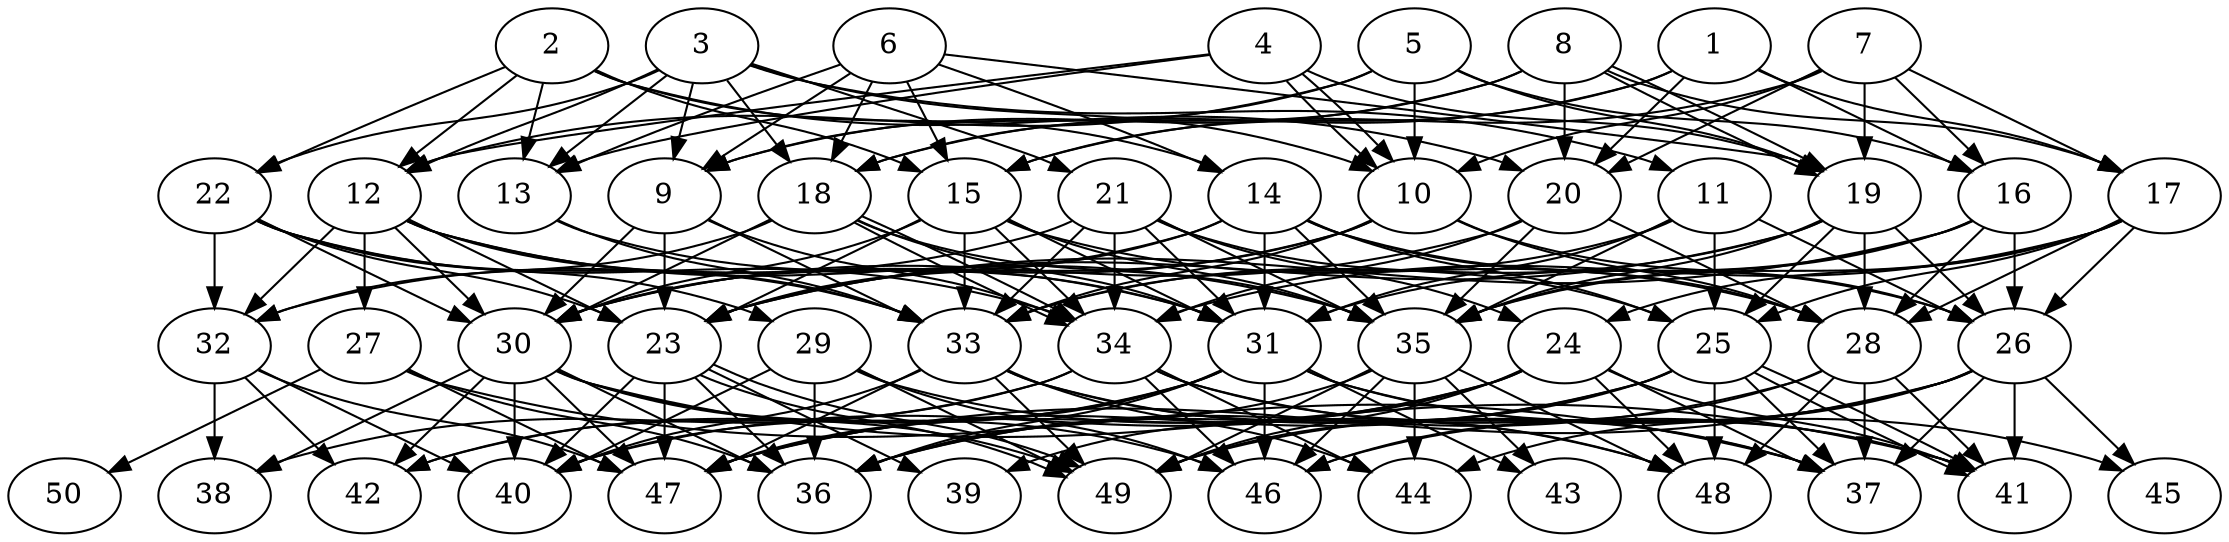 // DAG (tier=3-complex, mode=data, n=50, ccr=0.542, fat=0.797, density=0.717, regular=0.321, jump=0.231, mindata=4194304, maxdata=33554432)
// DAG automatically generated by daggen at Sun Aug 24 16:33:35 2025
// /home/ermia/Project/Environments/daggen/bin/daggen --dot --ccr 0.542 --fat 0.797 --regular 0.321 --density 0.717 --jump 0.231 --mindata 4194304 --maxdata 33554432 -n 50 
digraph G {
  1 [size="84174881082872896", alpha="0.13", expect_size="42087440541436448"]
  1 -> 15 [size ="1631274087219200"]
  1 -> 16 [size ="1631274087219200"]
  1 -> 17 [size ="1631274087219200"]
  1 -> 18 [size ="1631274087219200"]
  1 -> 20 [size ="1631274087219200"]
  2 [size="1515409583941103910912", alpha="0.20", expect_size="757704791970551955456"]
  2 -> 12 [size ="1055463793754112"]
  2 -> 13 [size ="1055463793754112"]
  2 -> 14 [size ="1055463793754112"]
  2 -> 15 [size ="1055463793754112"]
  2 -> 20 [size ="1055463793754112"]
  2 -> 22 [size ="1055463793754112"]
  3 [size="925842198325329133568", alpha="0.11", expect_size="462921099162664566784"]
  3 -> 9 [size ="759943493844992"]
  3 -> 10 [size ="759943493844992"]
  3 -> 11 [size ="759943493844992"]
  3 -> 12 [size ="759943493844992"]
  3 -> 13 [size ="759943493844992"]
  3 -> 18 [size ="759943493844992"]
  3 -> 21 [size ="759943493844992"]
  3 -> 22 [size ="759943493844992"]
  4 [size="7895701370249794289664", alpha="0.01", expect_size="3947850685124897144832"]
  4 -> 10 [size ="3172126244732928"]
  4 -> 10 [size ="3172126244732928"]
  4 -> 12 [size ="3172126244732928"]
  4 -> 13 [size ="3172126244732928"]
  4 -> 19 [size ="3172126244732928"]
  5 [size="30317290168032188", alpha="0.04", expect_size="15158645084016094"]
  5 -> 9 [size ="486696038694912"]
  5 -> 10 [size ="486696038694912"]
  5 -> 12 [size ="486696038694912"]
  5 -> 16 [size ="486696038694912"]
  5 -> 19 [size ="486696038694912"]
  6 [size="299273651747513152", alpha="0.09", expect_size="149636825873756576"]
  6 -> 9 [size ="4970935161454592"]
  6 -> 13 [size ="4970935161454592"]
  6 -> 14 [size ="4970935161454592"]
  6 -> 15 [size ="4970935161454592"]
  6 -> 18 [size ="4970935161454592"]
  6 -> 19 [size ="4970935161454592"]
  7 [size="17712112288942086160384", alpha="0.16", expect_size="8856056144471043080192"]
  7 -> 10 [size ="5435884555993088"]
  7 -> 15 [size ="5435884555993088"]
  7 -> 16 [size ="5435884555993088"]
  7 -> 17 [size ="5435884555993088"]
  7 -> 19 [size ="5435884555993088"]
  7 -> 20 [size ="5435884555993088"]
  8 [size="252710758679976864", alpha="0.19", expect_size="126355379339988432"]
  8 -> 9 [size ="4071906021998592"]
  8 -> 17 [size ="4071906021998592"]
  8 -> 18 [size ="4071906021998592"]
  8 -> 19 [size ="4071906021998592"]
  8 -> 19 [size ="4071906021998592"]
  8 -> 20 [size ="4071906021998592"]
  9 [size="17651647213931690196992", alpha="0.20", expect_size="8825823606965845098496"]
  9 -> 23 [size ="5423506267308032"]
  9 -> 30 [size ="5423506267308032"]
  9 -> 33 [size ="5423506267308032"]
  9 -> 34 [size ="5423506267308032"]
  10 [size="1294470198153149677568", alpha="0.08", expect_size="647235099076574838784"]
  10 -> 23 [size ="950206560468992"]
  10 -> 26 [size ="950206560468992"]
  10 -> 28 [size ="950206560468992"]
  10 -> 30 [size ="950206560468992"]
  10 -> 33 [size ="950206560468992"]
  11 [size="8502195648660667", alpha="0.14", expect_size="4251097824330333"]
  11 -> 25 [size ="689327361228800"]
  11 -> 26 [size ="689327361228800"]
  11 -> 31 [size ="689327361228800"]
  11 -> 33 [size ="689327361228800"]
  11 -> 35 [size ="689327361228800"]
  12 [size="3713667376641519616", alpha="0.10", expect_size="1856833688320759808"]
  12 -> 23 [size ="1789585667391488"]
  12 -> 27 [size ="1789585667391488"]
  12 -> 30 [size ="1789585667391488"]
  12 -> 31 [size ="1789585667391488"]
  12 -> 32 [size ="1789585667391488"]
  12 -> 33 [size ="1789585667391488"]
  12 -> 35 [size ="1789585667391488"]
  13 [size="10543705450282123001856", alpha="0.06", expect_size="5271852725141061500928"]
  13 -> 31 [size ="3846675017760768"]
  13 -> 33 [size ="3846675017760768"]
  14 [size="6370677462195483648", alpha="0.10", expect_size="3185338731097741824"]
  14 -> 23 [size ="5724041193193472"]
  14 -> 25 [size ="5724041193193472"]
  14 -> 26 [size ="5724041193193472"]
  14 -> 28 [size ="5724041193193472"]
  14 -> 30 [size ="5724041193193472"]
  14 -> 31 [size ="5724041193193472"]
  14 -> 35 [size ="5724041193193472"]
  15 [size="150692760038184736", alpha="0.05", expect_size="75346380019092368"]
  15 -> 23 [size ="4154005202665472"]
  15 -> 28 [size ="4154005202665472"]
  15 -> 30 [size ="4154005202665472"]
  15 -> 31 [size ="4154005202665472"]
  15 -> 33 [size ="4154005202665472"]
  15 -> 34 [size ="4154005202665472"]
  15 -> 35 [size ="4154005202665472"]
  16 [size="5834862036050860048384", alpha="0.04", expect_size="2917431018025430024192"]
  16 -> 23 [size ="2592847941337088"]
  16 -> 26 [size ="2592847941337088"]
  16 -> 28 [size ="2592847941337088"]
  16 -> 31 [size ="2592847941337088"]
  16 -> 35 [size ="2592847941337088"]
  17 [size="22039422034277040128000", alpha="0.01", expect_size="11019711017138520064000"]
  17 -> 24 [size ="6288640783155200"]
  17 -> 25 [size ="6288640783155200"]
  17 -> 26 [size ="6288640783155200"]
  17 -> 28 [size ="6288640783155200"]
  17 -> 34 [size ="6288640783155200"]
  17 -> 35 [size ="6288640783155200"]
  18 [size="869437640191809024", alpha="0.08", expect_size="434718820095904512"]
  18 -> 30 [size ="1026867087802368"]
  18 -> 31 [size ="1026867087802368"]
  18 -> 32 [size ="1026867087802368"]
  18 -> 34 [size ="1026867087802368"]
  18 -> 34 [size ="1026867087802368"]
  18 -> 35 [size ="1026867087802368"]
  19 [size="1619432768345282183168", alpha="0.12", expect_size="809716384172641091584"]
  19 -> 23 [size ="1103227982446592"]
  19 -> 25 [size ="1103227982446592"]
  19 -> 26 [size ="1103227982446592"]
  19 -> 28 [size ="1103227982446592"]
  19 -> 33 [size ="1103227982446592"]
  19 -> 35 [size ="1103227982446592"]
  20 [size="18954036970306124", alpha="0.14", expect_size="9477018485153062"]
  20 -> 28 [size ="328729414860800"]
  20 -> 30 [size ="328729414860800"]
  20 -> 34 [size ="328729414860800"]
  20 -> 35 [size ="328729414860800"]
  21 [size="13464369900636874752", alpha="0.10", expect_size="6732184950318437376"]
  21 -> 24 [size ="5166821531451392"]
  21 -> 25 [size ="5166821531451392"]
  21 -> 31 [size ="5166821531451392"]
  21 -> 32 [size ="5166821531451392"]
  21 -> 33 [size ="5166821531451392"]
  21 -> 34 [size ="5166821531451392"]
  21 -> 35 [size ="5166821531451392"]
  22 [size="655038447690936832", alpha="0.14", expect_size="327519223845468416"]
  22 -> 23 [size ="291908467294208"]
  22 -> 29 [size ="291908467294208"]
  22 -> 30 [size ="291908467294208"]
  22 -> 32 [size ="291908467294208"]
  22 -> 33 [size ="291908467294208"]
  22 -> 34 [size ="291908467294208"]
  23 [size="28202297695263424", alpha="0.14", expect_size="14101148847631712"]
  23 -> 36 [size ="1072468844347392"]
  23 -> 39 [size ="1072468844347392"]
  23 -> 40 [size ="1072468844347392"]
  23 -> 47 [size ="1072468844347392"]
  23 -> 49 [size ="1072468844347392"]
  23 -> 49 [size ="1072468844347392"]
  24 [size="1550736419893116416", alpha="0.04", expect_size="775368209946558208"]
  24 -> 37 [size ="1782730899587072"]
  24 -> 39 [size ="1782730899587072"]
  24 -> 40 [size ="1782730899587072"]
  24 -> 41 [size ="1782730899587072"]
  24 -> 47 [size ="1782730899587072"]
  24 -> 48 [size ="1782730899587072"]
  24 -> 49 [size ="1782730899587072"]
  25 [size="124018579757596672000", alpha="0.05", expect_size="62009289878798336000"]
  25 -> 36 [size ="198951777075200"]
  25 -> 37 [size ="198951777075200"]
  25 -> 41 [size ="198951777075200"]
  25 -> 41 [size ="198951777075200"]
  25 -> 47 [size ="198951777075200"]
  25 -> 48 [size ="198951777075200"]
  25 -> 49 [size ="198951777075200"]
  26 [size="2551279090990596489216", alpha="0.12", expect_size="1275639545495298244608"]
  26 -> 37 [size ="1493695136268288"]
  26 -> 41 [size ="1493695136268288"]
  26 -> 44 [size ="1493695136268288"]
  26 -> 45 [size ="1493695136268288"]
  26 -> 46 [size ="1493695136268288"]
  26 -> 47 [size ="1493695136268288"]
  26 -> 49 [size ="1493695136268288"]
  27 [size="24894891671277512", alpha="0.04", expect_size="12447445835638756"]
  27 -> 36 [size ="465838729592832"]
  27 -> 37 [size ="465838729592832"]
  27 -> 47 [size ="465838729592832"]
  27 -> 50 [size ="465838729592832"]
  28 [size="6163753202354134016", alpha="0.08", expect_size="3081876601177067008"]
  28 -> 36 [size ="4877849689325568"]
  28 -> 37 [size ="4877849689325568"]
  28 -> 41 [size ="4877849689325568"]
  28 -> 46 [size ="4877849689325568"]
  28 -> 48 [size ="4877849689325568"]
  29 [size="26714969668430556", alpha="0.04", expect_size="13357484834215278"]
  29 -> 36 [size ="474883930718208"]
  29 -> 40 [size ="474883930718208"]
  29 -> 46 [size ="474883930718208"]
  29 -> 48 [size ="474883930718208"]
  29 -> 49 [size ="474883930718208"]
  30 [size="10724943119498602348544", alpha="0.17", expect_size="5362471559749301174272"]
  30 -> 36 [size ="3890630484819968"]
  30 -> 38 [size ="3890630484819968"]
  30 -> 40 [size ="3890630484819968"]
  30 -> 41 [size ="3890630484819968"]
  30 -> 42 [size ="3890630484819968"]
  30 -> 46 [size ="3890630484819968"]
  30 -> 47 [size ="3890630484819968"]
  30 -> 49 [size ="3890630484819968"]
  31 [size="2628987464702136832", alpha="0.12", expect_size="1314493732351068416"]
  31 -> 36 [size ="1025753651085312"]
  31 -> 40 [size ="1025753651085312"]
  31 -> 41 [size ="1025753651085312"]
  31 -> 42 [size ="1025753651085312"]
  31 -> 43 [size ="1025753651085312"]
  31 -> 45 [size ="1025753651085312"]
  31 -> 46 [size ="1025753651085312"]
  31 -> 47 [size ="1025753651085312"]
  32 [size="102886387152767156224", alpha="0.01", expect_size="51443193576383578112"]
  32 -> 38 [size ="175655572471808"]
  32 -> 40 [size ="175655572471808"]
  32 -> 42 [size ="175655572471808"]
  32 -> 47 [size ="175655572471808"]
  33 [size="36670295143222640", alpha="0.20", expect_size="18335147571611320"]
  33 -> 37 [size ="4451476038483968"]
  33 -> 40 [size ="4451476038483968"]
  33 -> 44 [size ="4451476038483968"]
  33 -> 47 [size ="4451476038483968"]
  33 -> 48 [size ="4451476038483968"]
  33 -> 49 [size ="4451476038483968"]
  34 [size="37437218625178712", alpha="0.16", expect_size="18718609312589356"]
  34 -> 37 [size ="4672911029829632"]
  34 -> 38 [size ="4672911029829632"]
  34 -> 41 [size ="4672911029829632"]
  34 -> 42 [size ="4672911029829632"]
  34 -> 44 [size ="4672911029829632"]
  34 -> 46 [size ="4672911029829632"]
  35 [size="15826927729940920320", alpha="0.10", expect_size="7913463864970460160"]
  35 -> 36 [size ="6282670518566912"]
  35 -> 43 [size ="6282670518566912"]
  35 -> 44 [size ="6282670518566912"]
  35 -> 46 [size ="6282670518566912"]
  35 -> 48 [size ="6282670518566912"]
  35 -> 49 [size ="6282670518566912"]
  36 [size="19765494603051600", alpha="0.04", expect_size="9882747301525800"]
  37 [size="14061448261791559680", alpha="0.07", expect_size="7030724130895779840"]
  38 [size="18553793064246651650048", alpha="0.00", expect_size="9276896532123325825024"]
  39 [size="20397466801385720", alpha="0.02", expect_size="10198733400692860"]
  40 [size="39217854212201504", alpha="0.19", expect_size="19608927106100752"]
  41 [size="70024385865760720", alpha="0.02", expect_size="35012192932880360"]
  42 [size="5875779107048235466752", alpha="0.06", expect_size="2937889553524117733376"]
  43 [size="64655005771707224", alpha="0.07", expect_size="32327502885853612"]
  44 [size="12556928691841675264", alpha="0.09", expect_size="6278464345920837632"]
  45 [size="9044842841268973207552", alpha="0.07", expect_size="4522421420634486603776"]
  46 [size="50203390653683200", alpha="0.06", expect_size="25101695326841600"]
  47 [size="333194815539008896", alpha="0.01", expect_size="166597407769504448"]
  48 [size="62205176121143696", alpha="0.15", expect_size="31102588060571848"]
  49 [size="150541599330271232000", alpha="0.10", expect_size="75270799665135616000"]
  50 [size="5023321566296637440", alpha="0.14", expect_size="2511660783148318720"]
}
